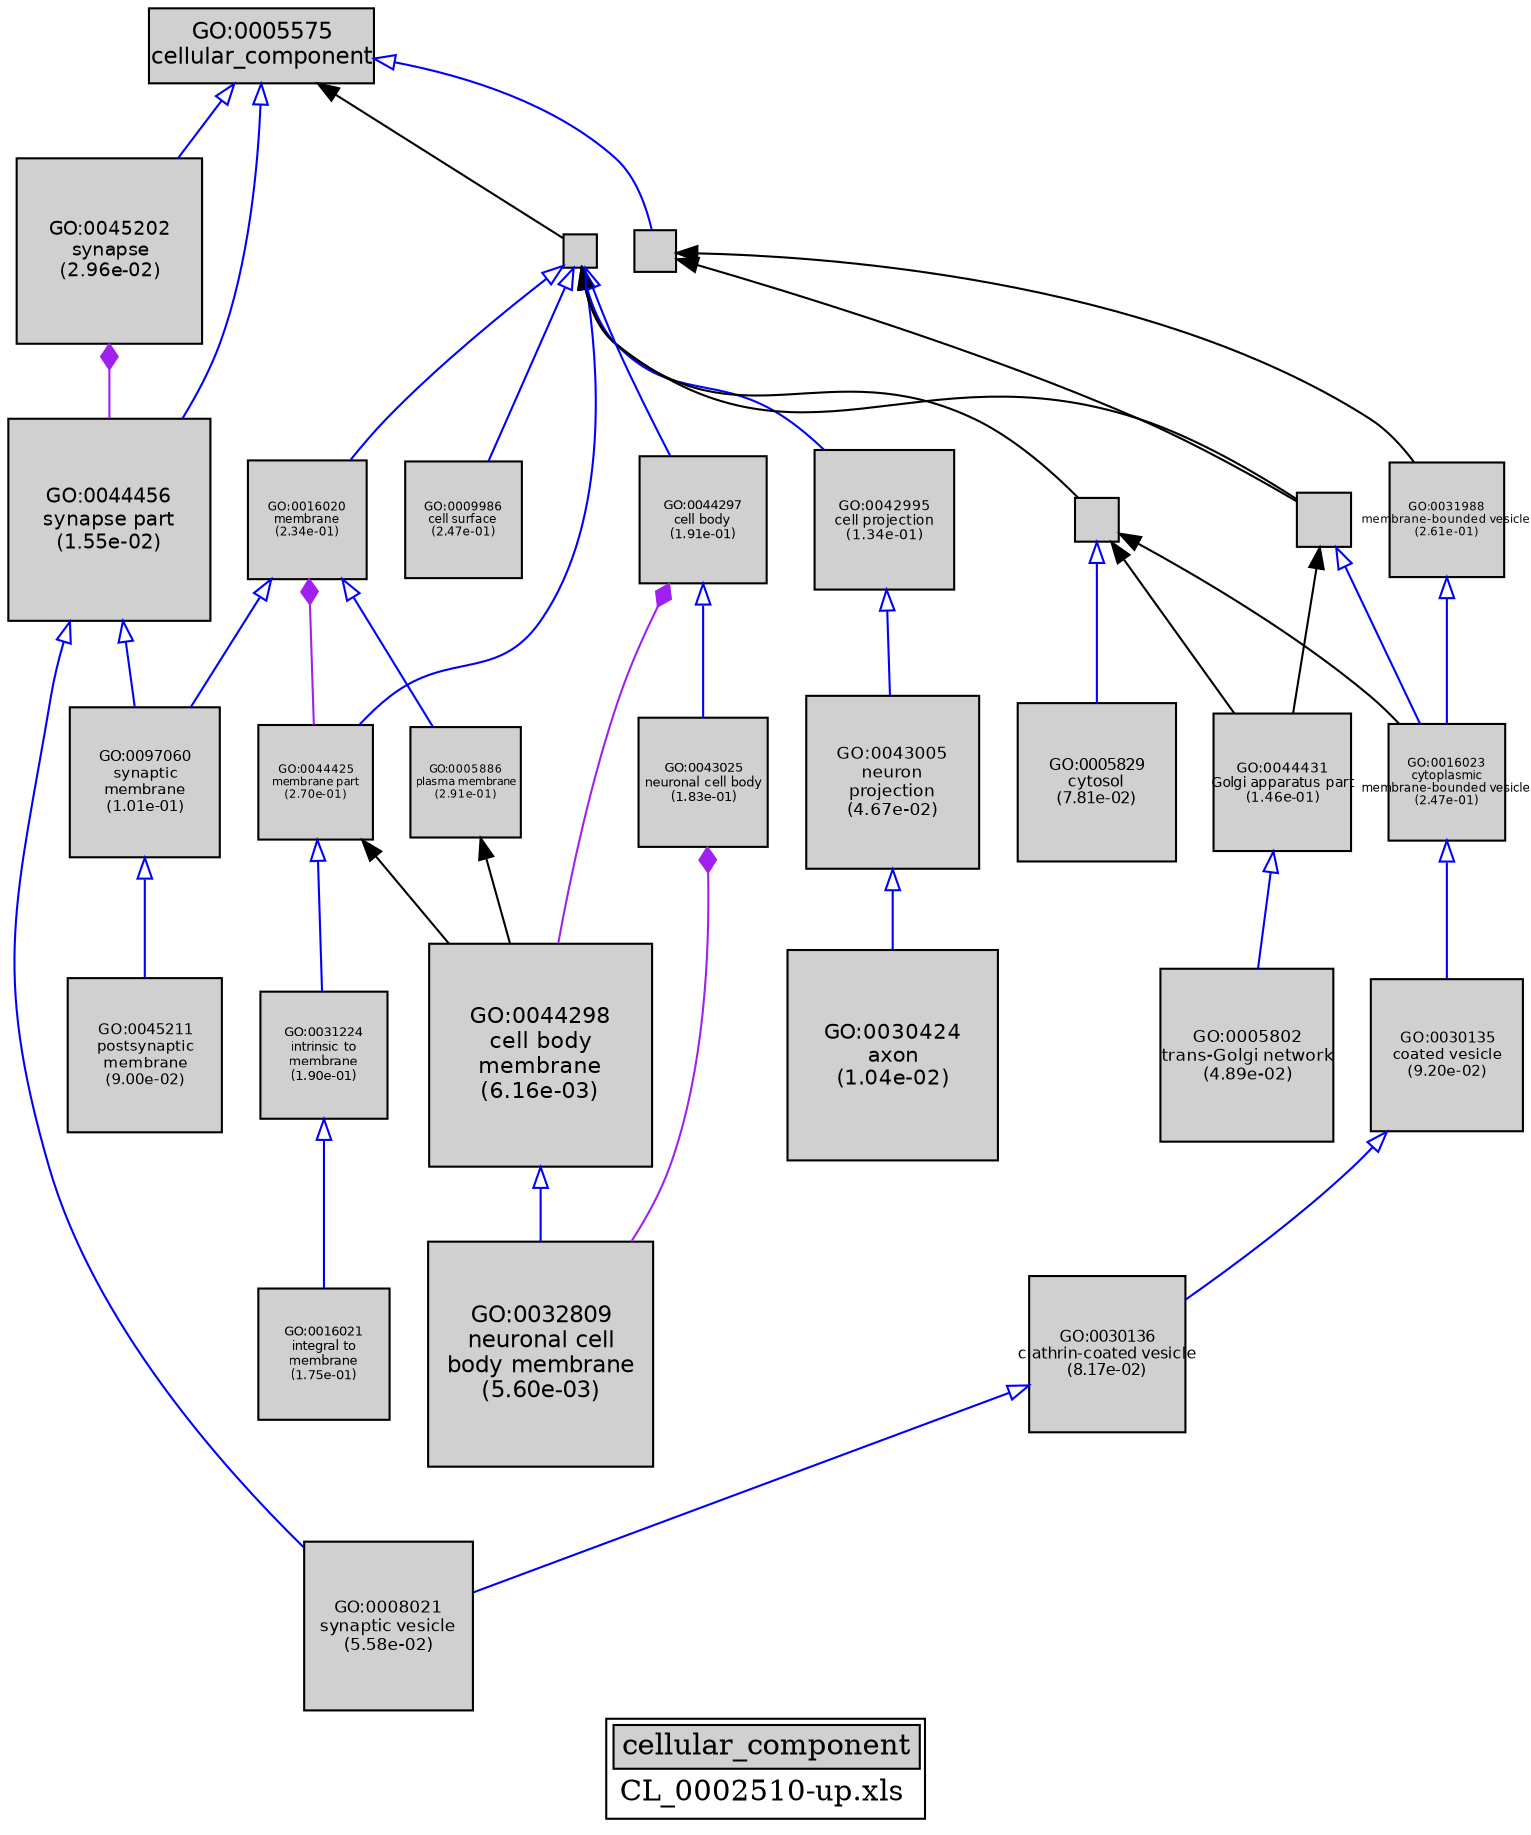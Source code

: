 digraph "cellular_component" {
graph [ bgcolor = "#FFFFFF", label = <<TABLE COLOR="black" BGCOLOR="white"><TR><TD COLSPAN="2" BGCOLOR="#D0D0D0"><FONT COLOR="black">cellular_component</FONT></TD></TR><TR><TD BORDER="0">CL_0002510-up.xls</TD></TR></TABLE>> ];
node [ fontname = "Helvetica" ];

subgraph "nodes" {

node [ style = "filled", fixedsize = "true", width = 1, shape = "box", fontsize = 9, fillcolor = "#D0D0D0", fontcolor = "black", color = "black" ];

"GO:0016020" [ URL = "#GO:0016020", label = <<TABLE BORDER="0"><TR><TD>GO:0016020<BR/>membrane<BR/>(2.34e-01)</TD></TR></TABLE>>, width = 0.798433168734, shape = "box", fontsize = 5.74871881489, height = 0.798433168734 ];
"GO:0005575" [ URL = "#GO:0005575", label = <<TABLE BORDER="0"><TR><TD>GO:0005575<BR/>cellular_component</TD></TR></TABLE>>, width = 1.5, shape = "box", fontsize = 10.8 ];
"GO:0044298" [ URL = "#GO:0044298", label = <<TABLE BORDER="0"><TR><TD>GO:0044298<BR/>cell body<BR/>membrane<BR/>(6.16e-03)</TD></TR></TABLE>>, width = 1.48624713305, shape = "box", fontsize = 10.7009793579, height = 1.48624713305 ];
"GO:0043025" [ URL = "#GO:0043025", label = <<TABLE BORDER="0"><TR><TD>GO:0043025<BR/>neuronal cell body<BR/>(1.83e-01)</TD></TR></TABLE>>, width = 0.862987164781, shape = "box", fontsize = 6.21350758642, height = 0.862987164781 ];
"GO:0045202" [ URL = "#GO:0045202", label = <<TABLE BORDER="0"><TR><TD>GO:0045202<BR/>synapse<BR/>(2.96e-02)</TD></TR></TABLE>>, width = 1.23752529585, shape = "box", fontsize = 8.91018213012, height = 1.23752529585 ];
"GO:0044456" [ URL = "#GO:0044456", label = <<TABLE BORDER="0"><TR><TD>GO:0044456<BR/>synapse part<BR/>(1.55e-02)</TD></TR></TABLE>>, width = 1.34588476115, shape = "box", fontsize = 9.6903702803, height = 1.34588476115 ];
"GO:0031224" [ URL = "#GO:0031224", label = <<TABLE BORDER="0"><TR><TD>GO:0031224<BR/>intrinsic to<BR/>membrane<BR/>(1.90e-01)</TD></TR></TABLE>>, width = 0.853193949369, shape = "box", fontsize = 6.14299643546, height = 0.853193949369 ];
"GO:0030424" [ URL = "#GO:0030424", label = <<TABLE BORDER="0"><TR><TD>GO:0030424<BR/>axon<BR/>(1.04e-02)</TD></TR></TABLE>>, width = 1.40748174283, shape = "box", fontsize = 10.1338685484, height = 1.40748174283 ];
"GO:0044464" [ URL = "#GO:0044464", label = "", width = 0.226212003531, shape = "box", height = 0.226212003531 ];
"GO:0030135" [ URL = "#GO:0030135", label = <<TABLE BORDER="0"><TR><TD>GO:0030135<BR/>coated vesicle<BR/>(9.20e-02)</TD></TR></TABLE>>, width = 1.02015408292, shape = "box", fontsize = 7.34510939705, height = 1.02015408292 ];
"GO:0016023" [ URL = "#GO:0016023", label = <<TABLE BORDER="0"><TR><TD>GO:0016023<BR/>cytoplasmic<BR/>membrane-bounded vesicle<BR/>(2.47e-01)</TD></TR></TABLE>>, width = 0.783838163917, shape = "box", fontsize = 5.6436347802, height = 0.783838163917 ];
"GO:0042995" [ URL = "#GO:0042995", label = <<TABLE BORDER="0"><TR><TD>GO:0042995<BR/>cell projection<BR/>(1.34e-01)</TD></TR></TABLE>>, width = 0.936512816913, shape = "box", fontsize = 6.74289228177, height = 0.936512816913 ];
"GO:0005802" [ URL = "#GO:0005802", label = <<TABLE BORDER="0"><TR><TD>GO:0005802<BR/>trans-Golgi network<BR/>(4.89e-02)</TD></TR></TABLE>>, width = 1.1463209592, shape = "box", fontsize = 8.25351090627, height = 1.1463209592 ];
"GO:0016021" [ URL = "#GO:0016021", label = <<TABLE BORDER="0"><TR><TD>GO:0016021<BR/>integral to<BR/>membrane<BR/>(1.75e-01)</TD></TR></TABLE>>, width = 0.873331059163, shape = "box", fontsize = 6.28798362597, height = 0.873331059163 ];
"GO:0031988" [ URL = "#GO:0031988", label = <<TABLE BORDER="0"><TR><TD>GO:0031988<BR/>membrane-bounded vesicle<BR/>(2.61e-01)</TD></TR></TABLE>>, width = 0.768182743497, shape = "box", fontsize = 5.53091575318, height = 0.768182743497 ];
"GO:0044444" [ URL = "#GO:0044444", label = "", width = 0.293209430556, shape = "box", height = 0.293209430556 ];
"GO:0044425" [ URL = "#GO:0044425", label = <<TABLE BORDER="0"><TR><TD>GO:0044425<BR/>membrane part<BR/>(2.70e-01)</TD></TR></TABLE>>, width = 0.758380710469, shape = "box", fontsize = 5.46034111538, height = 0.758380710469 ];
"GO:0043226" [ URL = "#GO:0043226", label = "", width = 0.2718017549, shape = "box", height = 0.2718017549 ];
"GO:0043231" [ URL = "#GO:0043231", label = "", width = 0.366782330026, shape = "box", height = 0.366782330026 ];
"GO:0008021" [ URL = "#GO:0008021", label = <<TABLE BORDER="0"><TR><TD>GO:0008021<BR/>synaptic vesicle<BR/>(5.58e-02)</TD></TR></TABLE>>, width = 1.12095753095, shape = "box", fontsize = 8.07089422286, height = 1.12095753095 ];
"GO:0043005" [ URL = "#GO:0043005", label = <<TABLE BORDER="0"><TR><TD>GO:0043005<BR/>neuron<BR/>projection<BR/>(4.67e-02)</TD></TR></TABLE>>, width = 1.15471897634, shape = "box", fontsize = 8.31397662968, height = 1.15471897634 ];
"GO:0045211" [ URL = "#GO:0045211", label = <<TABLE BORDER="0"><TR><TD>GO:0045211<BR/>postsynaptic<BR/>membrane<BR/>(9.00e-02)</TD></TR></TABLE>>, width = 1.02494502771, shape = "box", fontsize = 7.37960419949, height = 1.02494502771 ];
"GO:0097060" [ URL = "#GO:0097060", label = <<TABLE BORDER="0"><TR><TD>GO:0097060<BR/>synaptic<BR/>membrane<BR/>(1.01e-01)</TD></TR></TABLE>>, width = 1.00079257205, shape = "box", fontsize = 7.20570651874, height = 1.00079257205 ];
"GO:0009986" [ URL = "#GO:0009986", label = <<TABLE BORDER="0"><TR><TD>GO:0009986<BR/>cell surface<BR/>(2.47e-01)</TD></TR></TABLE>>, width = 0.783351320238, shape = "box", fontsize = 5.64012950571, height = 0.783351320238 ];
"GO:0044431" [ URL = "#GO:0044431", label = <<TABLE BORDER="0"><TR><TD>GO:0044431<BR/>Golgi apparatus part<BR/>(1.46e-01)</TD></TR></TABLE>>, width = 0.916921462797, shape = "box", fontsize = 6.60183453214, height = 0.916921462797 ];
"GO:0032809" [ URL = "#GO:0032809", label = <<TABLE BORDER="0"><TR><TD>GO:0032809<BR/>neuronal cell<BR/>body membrane<BR/>(5.60e-03)</TD></TR></TABLE>>, width = 1.5, shape = "box", fontsize = 10.8, height = 1.5 ];
"GO:0044297" [ URL = "#GO:0044297", label = <<TABLE BORDER="0"><TR><TD>GO:0044297<BR/>cell body<BR/>(1.91e-01)</TD></TR></TABLE>>, width = 0.851638452567, shape = "box", fontsize = 6.13179685848, height = 0.851638452567 ];
"GO:0030136" [ URL = "#GO:0030136", label = <<TABLE BORDER="0"><TR><TD>GO:0030136<BR/>clathrin-coated vesicle<BR/>(8.17e-02)</TD></TR></TABLE>>, width = 1.04513669521, shape = "box", fontsize = 7.52498420553, height = 1.04513669521 ];
"GO:0005886" [ URL = "#GO:0005886", label = <<TABLE BORDER="0"><TR><TD>GO:0005886<BR/>plasma membrane<BR/>(2.91e-01)</TD></TR></TABLE>>, width = 0.737015176435, shape = "box", fontsize = 5.30650927033, height = 0.737015176435 ];
"GO:0005829" [ URL = "#GO:0005829", label = <<TABLE BORDER="0"><TR><TD>GO:0005829<BR/>cytosol<BR/>(7.81e-02)</TD></TR></TABLE>>, width = 1.05435810229, shape = "box", fontsize = 7.59137833647, height = 1.05435810229 ];
}
subgraph "edges" {


edge [ dir = "back", weight = 1 ];
subgraph "regulates" {


edge [ color = "cyan", arrowtail = "none" ];
subgraph "positive" {


edge [ color = "green", arrowtail = "vee" ];
}
subgraph "negative" {


edge [ color = "red", arrowtail = "tee" ];
}
}
subgraph "part_of" {


edge [ color = "purple", arrowtail = "diamond", weight = 2.5 ];
"GO:0016020" -> "GO:0044425";
"GO:0043025" -> "GO:0032809";
"GO:0044297" -> "GO:0044298";
"GO:0045202" -> "GO:0044456";
}
subgraph "is_a" {


edge [ color = "blue", arrowtail = "empty", weight = 5.0 ];
"GO:0044464" -> "GO:0042995";
"GO:0005575" -> "GO:0045202";
"GO:0016020" -> "GO:0097060";
"GO:0044297" -> "GO:0043025";
"GO:0031988" -> "GO:0016023";
"GO:0044464" -> "GO:0044425";
"GO:0030135" -> "GO:0030136";
"GO:0005575" -> "GO:0044456";
"GO:0044431" -> "GO:0005802";
"GO:0044464" -> "GO:0009986";
"GO:0097060" -> "GO:0045211";
"GO:0044464" -> "GO:0044297";
"GO:0043231" -> "GO:0016023";
"GO:0016023" -> "GO:0030135";
"GO:0042995" -> "GO:0043005";
"GO:0044425" -> "GO:0031224";
"GO:0030136" -> "GO:0008021";
"GO:0044456" -> "GO:0008021";
"GO:0016020" -> "GO:0005886";
"GO:0044298" -> "GO:0032809";
"GO:0044456" -> "GO:0097060";
"GO:0044464" -> "GO:0016020";
"GO:0043005" -> "GO:0030424";
"GO:0005575" -> "GO:0043226";
"GO:0031224" -> "GO:0016021";
"GO:0044444" -> "GO:0005829";
}
"GO:0044425" -> "GO:0044298";
"GO:0043231" -> "GO:0044431";
"GO:0044464" -> "GO:0043231";
"GO:0044464" -> "GO:0044444";
"GO:0005575" -> "GO:0044464";
"GO:0044444" -> "GO:0044431";
"GO:0005886" -> "GO:0044298";
"GO:0044444" -> "GO:0016023";
"GO:0043226" -> "GO:0043231";
"GO:0043226" -> "GO:0031988";
}
}
